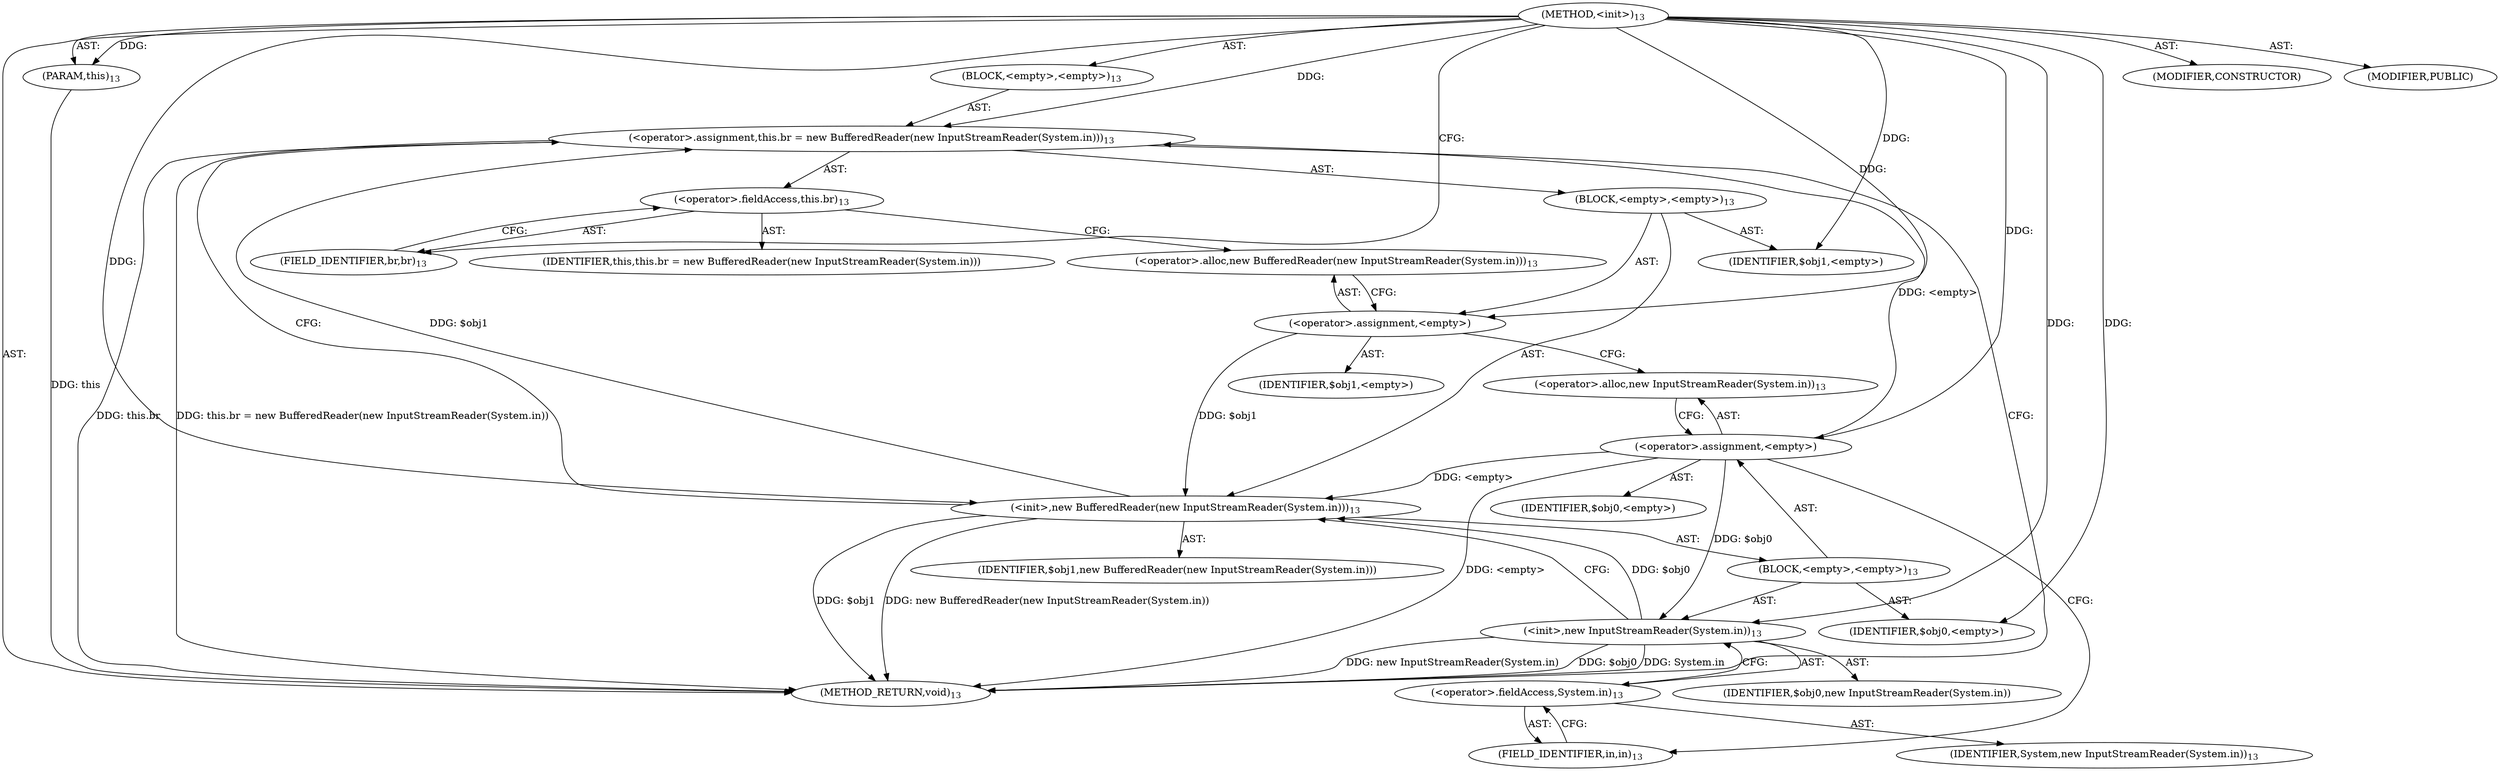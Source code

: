 digraph "&lt;init&gt;" {  
"33" [label = <(METHOD,&lt;init&gt;)<SUB>13</SUB>> ]
"34" [label = <(PARAM,this)<SUB>13</SUB>> ]
"35" [label = <(BLOCK,&lt;empty&gt;,&lt;empty&gt;)<SUB>13</SUB>> ]
"36" [label = <(&lt;operator&gt;.assignment,this.br = new BufferedReader(new InputStreamReader(System.in)))<SUB>13</SUB>> ]
"37" [label = <(&lt;operator&gt;.fieldAccess,this.br)<SUB>13</SUB>> ]
"38" [label = <(IDENTIFIER,this,this.br = new BufferedReader(new InputStreamReader(System.in)))> ]
"39" [label = <(FIELD_IDENTIFIER,br,br)<SUB>13</SUB>> ]
"40" [label = <(BLOCK,&lt;empty&gt;,&lt;empty&gt;)<SUB>13</SUB>> ]
"41" [label = <(&lt;operator&gt;.assignment,&lt;empty&gt;)> ]
"42" [label = <(IDENTIFIER,$obj1,&lt;empty&gt;)> ]
"43" [label = <(&lt;operator&gt;.alloc,new BufferedReader(new InputStreamReader(System.in)))<SUB>13</SUB>> ]
"44" [label = <(&lt;init&gt;,new BufferedReader(new InputStreamReader(System.in)))<SUB>13</SUB>> ]
"45" [label = <(IDENTIFIER,$obj1,new BufferedReader(new InputStreamReader(System.in)))> ]
"46" [label = <(BLOCK,&lt;empty&gt;,&lt;empty&gt;)<SUB>13</SUB>> ]
"47" [label = <(&lt;operator&gt;.assignment,&lt;empty&gt;)> ]
"48" [label = <(IDENTIFIER,$obj0,&lt;empty&gt;)> ]
"49" [label = <(&lt;operator&gt;.alloc,new InputStreamReader(System.in))<SUB>13</SUB>> ]
"50" [label = <(&lt;init&gt;,new InputStreamReader(System.in))<SUB>13</SUB>> ]
"51" [label = <(IDENTIFIER,$obj0,new InputStreamReader(System.in))> ]
"52" [label = <(&lt;operator&gt;.fieldAccess,System.in)<SUB>13</SUB>> ]
"53" [label = <(IDENTIFIER,System,new InputStreamReader(System.in))<SUB>13</SUB>> ]
"54" [label = <(FIELD_IDENTIFIER,in,in)<SUB>13</SUB>> ]
"55" [label = <(IDENTIFIER,$obj0,&lt;empty&gt;)> ]
"56" [label = <(IDENTIFIER,$obj1,&lt;empty&gt;)> ]
"57" [label = <(MODIFIER,CONSTRUCTOR)> ]
"58" [label = <(MODIFIER,PUBLIC)> ]
"59" [label = <(METHOD_RETURN,void)<SUB>13</SUB>> ]
  "33" -> "34"  [ label = "AST: "] 
  "33" -> "35"  [ label = "AST: "] 
  "33" -> "57"  [ label = "AST: "] 
  "33" -> "58"  [ label = "AST: "] 
  "33" -> "59"  [ label = "AST: "] 
  "35" -> "36"  [ label = "AST: "] 
  "36" -> "37"  [ label = "AST: "] 
  "36" -> "40"  [ label = "AST: "] 
  "37" -> "38"  [ label = "AST: "] 
  "37" -> "39"  [ label = "AST: "] 
  "40" -> "41"  [ label = "AST: "] 
  "40" -> "44"  [ label = "AST: "] 
  "40" -> "56"  [ label = "AST: "] 
  "41" -> "42"  [ label = "AST: "] 
  "41" -> "43"  [ label = "AST: "] 
  "44" -> "45"  [ label = "AST: "] 
  "44" -> "46"  [ label = "AST: "] 
  "46" -> "47"  [ label = "AST: "] 
  "46" -> "50"  [ label = "AST: "] 
  "46" -> "55"  [ label = "AST: "] 
  "47" -> "48"  [ label = "AST: "] 
  "47" -> "49"  [ label = "AST: "] 
  "50" -> "51"  [ label = "AST: "] 
  "50" -> "52"  [ label = "AST: "] 
  "52" -> "53"  [ label = "AST: "] 
  "52" -> "54"  [ label = "AST: "] 
  "36" -> "59"  [ label = "CFG: "] 
  "37" -> "43"  [ label = "CFG: "] 
  "39" -> "37"  [ label = "CFG: "] 
  "41" -> "49"  [ label = "CFG: "] 
  "44" -> "36"  [ label = "CFG: "] 
  "43" -> "41"  [ label = "CFG: "] 
  "47" -> "54"  [ label = "CFG: "] 
  "50" -> "44"  [ label = "CFG: "] 
  "49" -> "47"  [ label = "CFG: "] 
  "52" -> "50"  [ label = "CFG: "] 
  "54" -> "52"  [ label = "CFG: "] 
  "33" -> "39"  [ label = "CFG: "] 
  "34" -> "59"  [ label = "DDG: this"] 
  "36" -> "59"  [ label = "DDG: this.br"] 
  "44" -> "59"  [ label = "DDG: $obj1"] 
  "47" -> "59"  [ label = "DDG: &lt;empty&gt;"] 
  "50" -> "59"  [ label = "DDG: $obj0"] 
  "50" -> "59"  [ label = "DDG: System.in"] 
  "50" -> "59"  [ label = "DDG: new InputStreamReader(System.in)"] 
  "44" -> "59"  [ label = "DDG: new BufferedReader(new InputStreamReader(System.in))"] 
  "36" -> "59"  [ label = "DDG: this.br = new BufferedReader(new InputStreamReader(System.in))"] 
  "33" -> "34"  [ label = "DDG: "] 
  "47" -> "36"  [ label = "DDG: &lt;empty&gt;"] 
  "44" -> "36"  [ label = "DDG: $obj1"] 
  "33" -> "36"  [ label = "DDG: "] 
  "33" -> "41"  [ label = "DDG: "] 
  "33" -> "56"  [ label = "DDG: "] 
  "41" -> "44"  [ label = "DDG: $obj1"] 
  "33" -> "44"  [ label = "DDG: "] 
  "47" -> "44"  [ label = "DDG: &lt;empty&gt;"] 
  "50" -> "44"  [ label = "DDG: $obj0"] 
  "33" -> "47"  [ label = "DDG: "] 
  "33" -> "55"  [ label = "DDG: "] 
  "47" -> "50"  [ label = "DDG: $obj0"] 
  "33" -> "50"  [ label = "DDG: "] 
}
